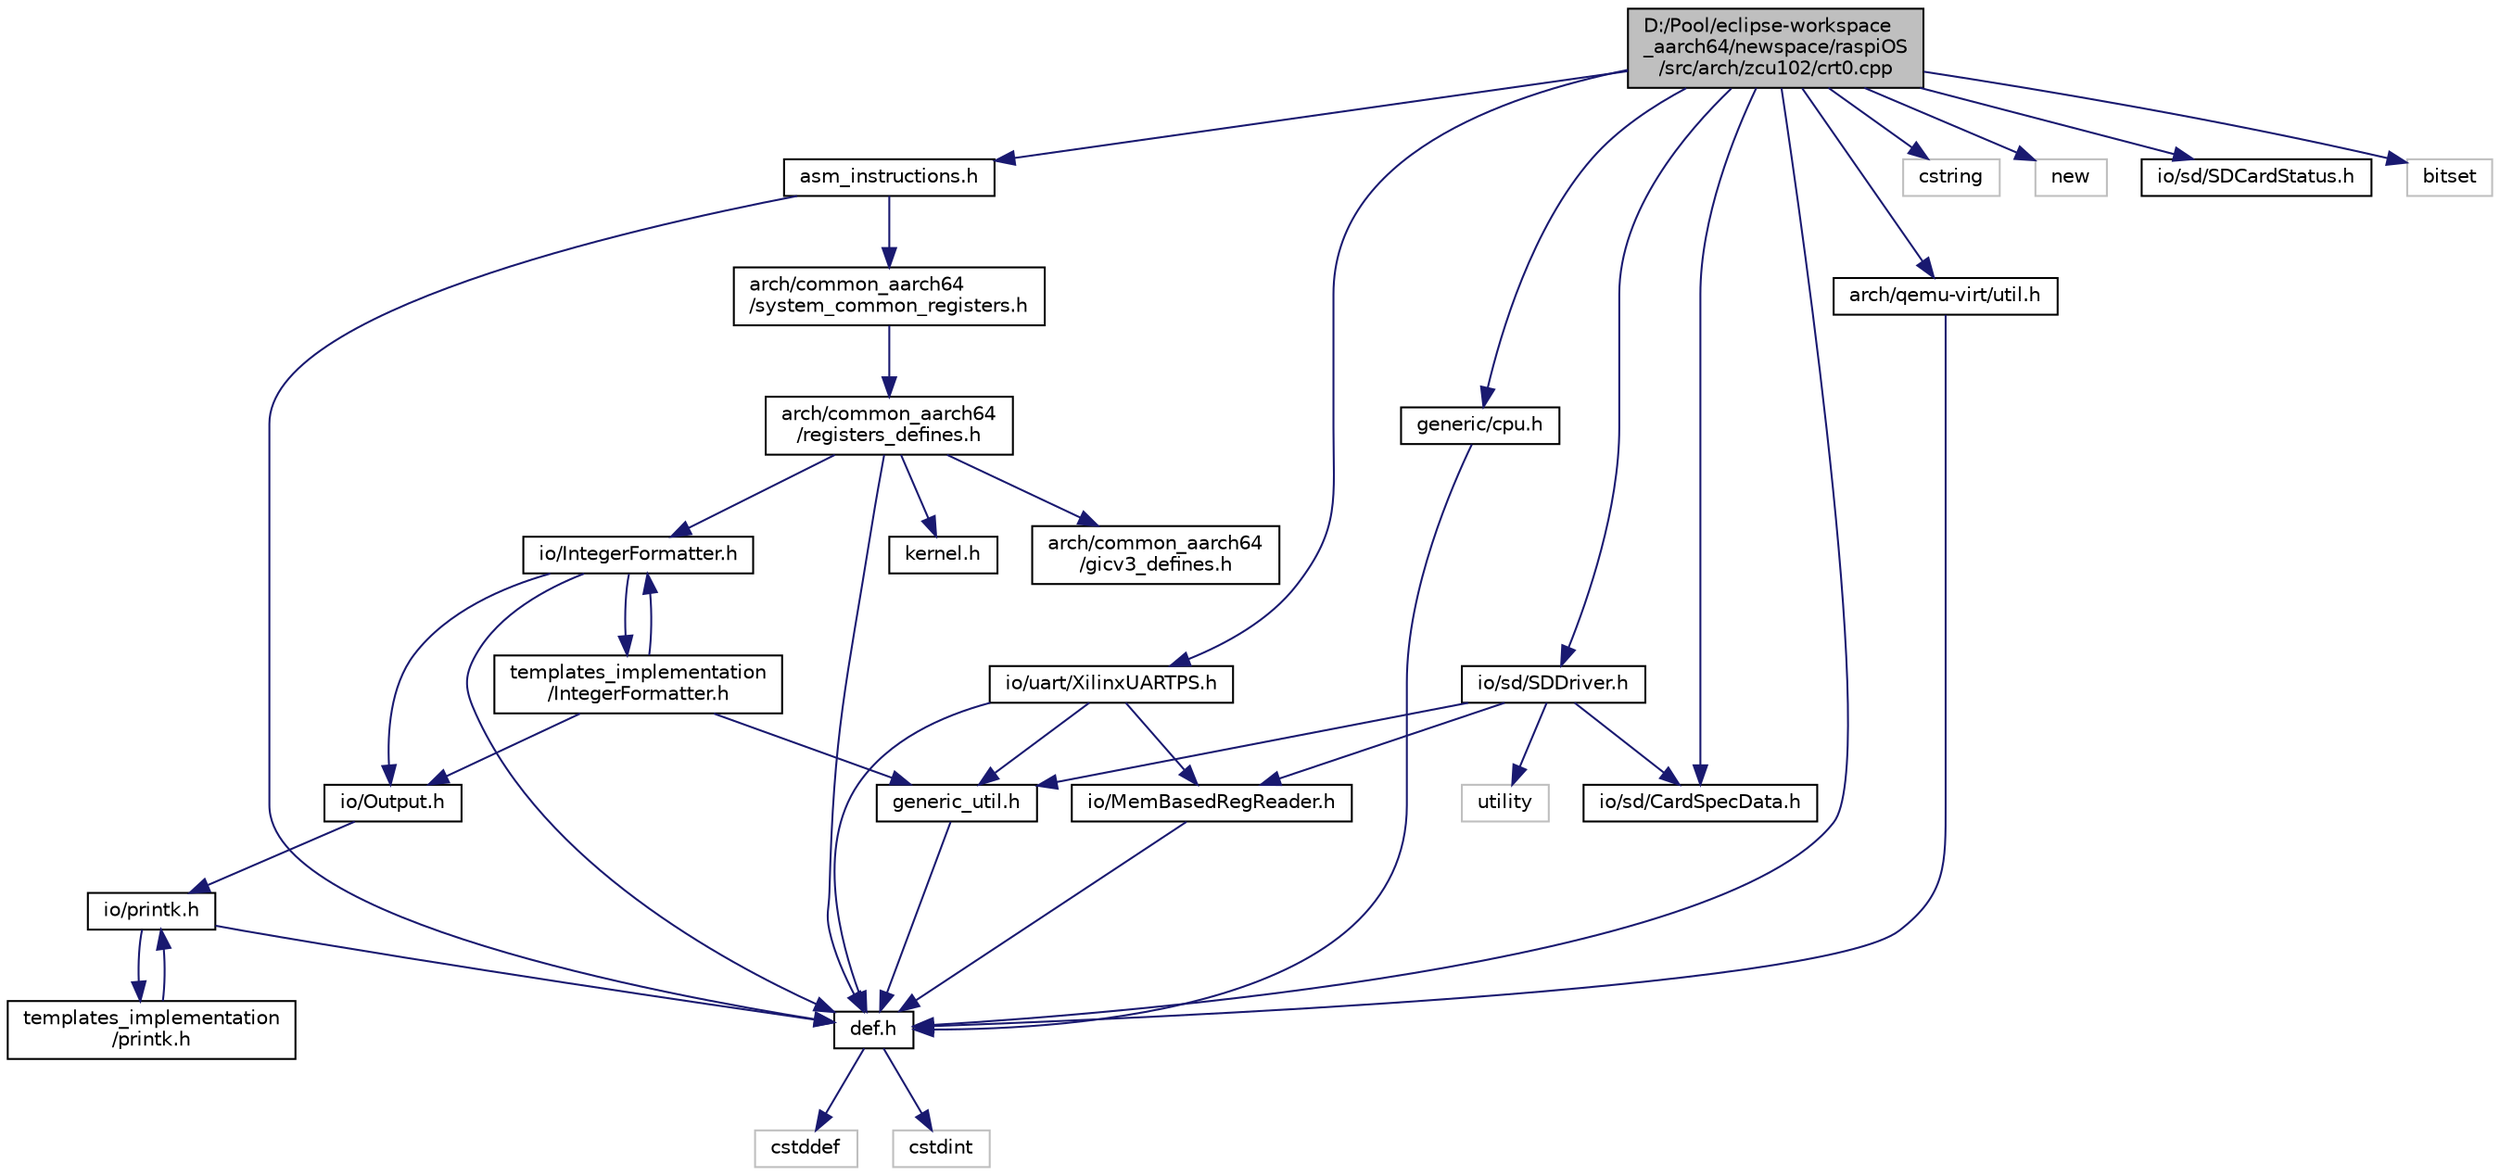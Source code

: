 digraph "D:/Pool/eclipse-workspace_aarch64/newspace/raspiOS/src/arch/zcu102/crt0.cpp"
{
  edge [fontname="Helvetica",fontsize="10",labelfontname="Helvetica",labelfontsize="10"];
  node [fontname="Helvetica",fontsize="10",shape=record];
  Node2861 [label="D:/Pool/eclipse-workspace\l_aarch64/newspace/raspiOS\l/src/arch/zcu102/crt0.cpp",height=0.2,width=0.4,color="black", fillcolor="grey75", style="filled", fontcolor="black"];
  Node2861 -> Node2862 [color="midnightblue",fontsize="10",style="solid",fontname="Helvetica"];
  Node2862 [label="def.h",height=0.2,width=0.4,color="black", fillcolor="white", style="filled",URL="$d4/da4/def_8h.html"];
  Node2862 -> Node2863 [color="midnightblue",fontsize="10",style="solid",fontname="Helvetica"];
  Node2863 [label="cstddef",height=0.2,width=0.4,color="grey75", fillcolor="white", style="filled"];
  Node2862 -> Node2864 [color="midnightblue",fontsize="10",style="solid",fontname="Helvetica"];
  Node2864 [label="cstdint",height=0.2,width=0.4,color="grey75", fillcolor="white", style="filled"];
  Node2861 -> Node2865 [color="midnightblue",fontsize="10",style="solid",fontname="Helvetica"];
  Node2865 [label="arch/qemu-virt/util.h",height=0.2,width=0.4,color="black", fillcolor="white", style="filled",URL="$d8/d1c/qemu-virt_2util_8h.html"];
  Node2865 -> Node2862 [color="midnightblue",fontsize="10",style="solid",fontname="Helvetica"];
  Node2861 -> Node2866 [color="midnightblue",fontsize="10",style="solid",fontname="Helvetica"];
  Node2866 [label="asm_instructions.h",height=0.2,width=0.4,color="black", fillcolor="white", style="filled",URL="$d8/d2f/asm__instructions_8h.html"];
  Node2866 -> Node2862 [color="midnightblue",fontsize="10",style="solid",fontname="Helvetica"];
  Node2866 -> Node2867 [color="midnightblue",fontsize="10",style="solid",fontname="Helvetica"];
  Node2867 [label="arch/common_aarch64\l/system_common_registers.h",height=0.2,width=0.4,color="black", fillcolor="white", style="filled",URL="$d4/d1f/system__common__registers_8h.html"];
  Node2867 -> Node2868 [color="midnightblue",fontsize="10",style="solid",fontname="Helvetica"];
  Node2868 [label="arch/common_aarch64\l/registers_defines.h",height=0.2,width=0.4,color="black", fillcolor="white", style="filled",URL="$d1/dbd/registers__defines_8h.html"];
  Node2868 -> Node2862 [color="midnightblue",fontsize="10",style="solid",fontname="Helvetica"];
  Node2868 -> Node2869 [color="midnightblue",fontsize="10",style="solid",fontname="Helvetica"];
  Node2869 [label="kernel.h",height=0.2,width=0.4,color="black", fillcolor="white", style="filled",URL="$d0/daa/kernel_8h.html"];
  Node2868 -> Node2870 [color="midnightblue",fontsize="10",style="solid",fontname="Helvetica"];
  Node2870 [label="io/IntegerFormatter.h",height=0.2,width=0.4,color="black", fillcolor="white", style="filled",URL="$d5/d7b/io_2_integer_formatter_8h.html"];
  Node2870 -> Node2862 [color="midnightblue",fontsize="10",style="solid",fontname="Helvetica"];
  Node2870 -> Node2871 [color="midnightblue",fontsize="10",style="solid",fontname="Helvetica"];
  Node2871 [label="io/Output.h",height=0.2,width=0.4,color="black", fillcolor="white", style="filled",URL="$d6/d77/_output_8h.html"];
  Node2871 -> Node2872 [color="midnightblue",fontsize="10",style="solid",fontname="Helvetica"];
  Node2872 [label="io/printk.h",height=0.2,width=0.4,color="black", fillcolor="white", style="filled",URL="$dd/d17/io_2printk_8h.html"];
  Node2872 -> Node2862 [color="midnightblue",fontsize="10",style="solid",fontname="Helvetica"];
  Node2872 -> Node2873 [color="midnightblue",fontsize="10",style="solid",fontname="Helvetica"];
  Node2873 [label="templates_implementation\l/printk.h",height=0.2,width=0.4,color="black", fillcolor="white", style="filled",URL="$d7/d95/templates__implementation_2printk_8h.html"];
  Node2873 -> Node2872 [color="midnightblue",fontsize="10",style="solid",fontname="Helvetica"];
  Node2870 -> Node2874 [color="midnightblue",fontsize="10",style="solid",fontname="Helvetica"];
  Node2874 [label="templates_implementation\l/IntegerFormatter.h",height=0.2,width=0.4,color="black", fillcolor="white", style="filled",URL="$dc/d84/templates__implementation_2_integer_formatter_8h.html"];
  Node2874 -> Node2870 [color="midnightblue",fontsize="10",style="solid",fontname="Helvetica"];
  Node2874 -> Node2875 [color="midnightblue",fontsize="10",style="solid",fontname="Helvetica"];
  Node2875 [label="generic_util.h",height=0.2,width=0.4,color="black", fillcolor="white", style="filled",URL="$d6/d93/generic__util_8h.html"];
  Node2875 -> Node2862 [color="midnightblue",fontsize="10",style="solid",fontname="Helvetica"];
  Node2874 -> Node2871 [color="midnightblue",fontsize="10",style="solid",fontname="Helvetica"];
  Node2868 -> Node2876 [color="midnightblue",fontsize="10",style="solid",fontname="Helvetica"];
  Node2876 [label="arch/common_aarch64\l/gicv3_defines.h",height=0.2,width=0.4,color="black", fillcolor="white", style="filled",URL="$d5/d80/gicv3__defines_8h.html"];
  Node2861 -> Node2877 [color="midnightblue",fontsize="10",style="solid",fontname="Helvetica"];
  Node2877 [label="cstring",height=0.2,width=0.4,color="grey75", fillcolor="white", style="filled"];
  Node2861 -> Node2878 [color="midnightblue",fontsize="10",style="solid",fontname="Helvetica"];
  Node2878 [label="io/uart/XilinxUARTPS.h",height=0.2,width=0.4,color="black", fillcolor="white", style="filled",URL="$de/df7/_xilinx_u_a_r_t_p_s_8h.html"];
  Node2878 -> Node2862 [color="midnightblue",fontsize="10",style="solid",fontname="Helvetica"];
  Node2878 -> Node2875 [color="midnightblue",fontsize="10",style="solid",fontname="Helvetica"];
  Node2878 -> Node2879 [color="midnightblue",fontsize="10",style="solid",fontname="Helvetica"];
  Node2879 [label="io/MemBasedRegReader.h",height=0.2,width=0.4,color="black", fillcolor="white", style="filled",URL="$da/d46/_mem_based_reg_reader_8h.html"];
  Node2879 -> Node2862 [color="midnightblue",fontsize="10",style="solid",fontname="Helvetica"];
  Node2861 -> Node2880 [color="midnightblue",fontsize="10",style="solid",fontname="Helvetica"];
  Node2880 [label="new",height=0.2,width=0.4,color="grey75", fillcolor="white", style="filled"];
  Node2861 -> Node2881 [color="midnightblue",fontsize="10",style="solid",fontname="Helvetica"];
  Node2881 [label="generic/cpu.h",height=0.2,width=0.4,color="black", fillcolor="white", style="filled",URL="$dc/da7/cpu_8h.html"];
  Node2881 -> Node2862 [color="midnightblue",fontsize="10",style="solid",fontname="Helvetica"];
  Node2861 -> Node2882 [color="midnightblue",fontsize="10",style="solid",fontname="Helvetica"];
  Node2882 [label="io/sd/CardSpecData.h",height=0.2,width=0.4,color="black", fillcolor="white", style="filled",URL="$d6/d4b/_card_spec_data_8h.html"];
  Node2861 -> Node2883 [color="midnightblue",fontsize="10",style="solid",fontname="Helvetica"];
  Node2883 [label="io/sd/SDCardStatus.h",height=0.2,width=0.4,color="black", fillcolor="white", style="filled",URL="$de/d9e/_s_d_card_status_8h.html"];
  Node2861 -> Node2884 [color="midnightblue",fontsize="10",style="solid",fontname="Helvetica"];
  Node2884 [label="io/sd/SDDriver.h",height=0.2,width=0.4,color="black", fillcolor="white", style="filled",URL="$dc/d49/_s_d_driver_8h.html"];
  Node2884 -> Node2879 [color="midnightblue",fontsize="10",style="solid",fontname="Helvetica"];
  Node2884 -> Node2875 [color="midnightblue",fontsize="10",style="solid",fontname="Helvetica"];
  Node2884 -> Node2885 [color="midnightblue",fontsize="10",style="solid",fontname="Helvetica"];
  Node2885 [label="utility",height=0.2,width=0.4,color="grey75", fillcolor="white", style="filled"];
  Node2884 -> Node2882 [color="midnightblue",fontsize="10",style="solid",fontname="Helvetica"];
  Node2861 -> Node2886 [color="midnightblue",fontsize="10",style="solid",fontname="Helvetica"];
  Node2886 [label="bitset",height=0.2,width=0.4,color="grey75", fillcolor="white", style="filled"];
}

